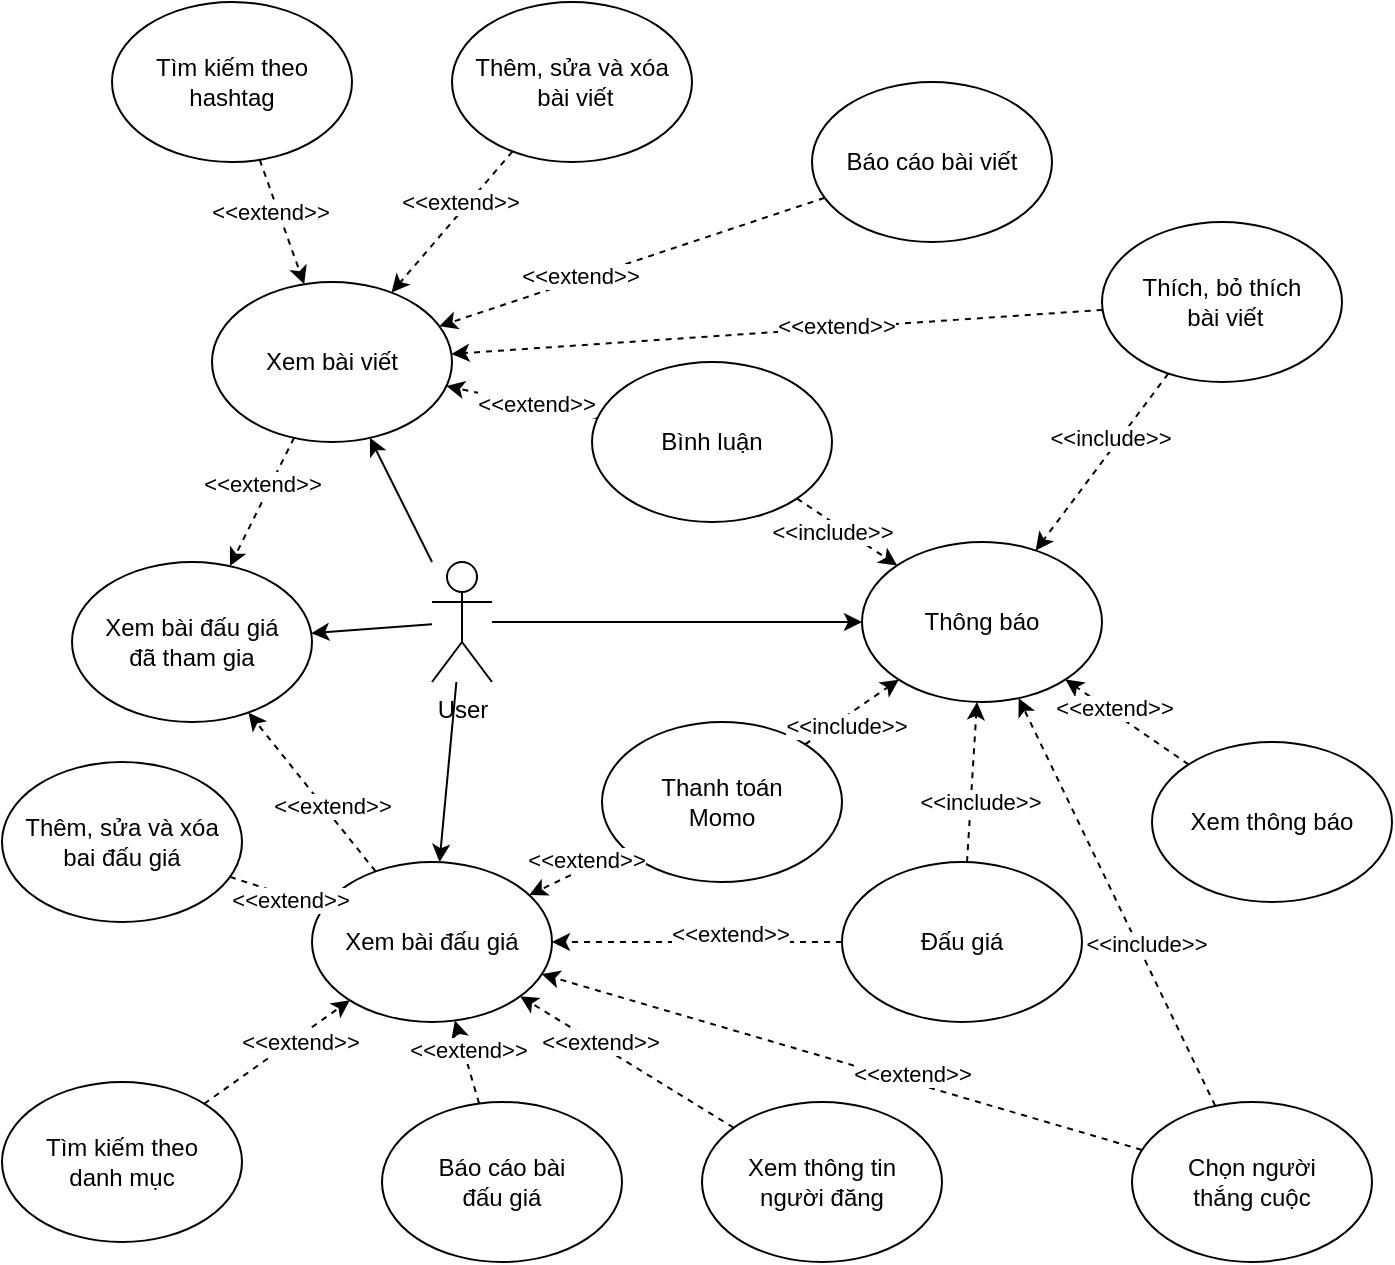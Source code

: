 <mxfile version="18.0.1" type="github">
  <diagram id="JFRZ8dj194rRN1XpNp-m" name="Page-1">
    <mxGraphModel dx="992" dy="667" grid="1" gridSize="10" guides="1" tooltips="1" connect="1" arrows="1" fold="1" page="1" pageScale="1" pageWidth="850" pageHeight="1100" math="0" shadow="0">
      <root>
        <mxCell id="0" />
        <mxCell id="1" parent="0" />
        <mxCell id="BhaXQfzk9UI3LimtLr83-48" style="edgeStyle=none;rounded=0;orthogonalLoop=1;jettySize=auto;html=1;" edge="1" parent="1" source="BhaXQfzk9UI3LimtLr83-1" target="BhaXQfzk9UI3LimtLr83-46">
          <mxGeometry relative="1" as="geometry" />
        </mxCell>
        <mxCell id="BhaXQfzk9UI3LimtLr83-49" style="edgeStyle=none;rounded=0;orthogonalLoop=1;jettySize=auto;html=1;" edge="1" parent="1" source="BhaXQfzk9UI3LimtLr83-1" target="BhaXQfzk9UI3LimtLr83-3">
          <mxGeometry relative="1" as="geometry" />
        </mxCell>
        <mxCell id="BhaXQfzk9UI3LimtLr83-50" style="edgeStyle=none;rounded=0;orthogonalLoop=1;jettySize=auto;html=1;" edge="1" parent="1" source="BhaXQfzk9UI3LimtLr83-1" target="BhaXQfzk9UI3LimtLr83-38">
          <mxGeometry relative="1" as="geometry" />
        </mxCell>
        <mxCell id="BhaXQfzk9UI3LimtLr83-51" style="edgeStyle=none;rounded=0;orthogonalLoop=1;jettySize=auto;html=1;" edge="1" parent="1" source="BhaXQfzk9UI3LimtLr83-1" target="BhaXQfzk9UI3LimtLr83-13">
          <mxGeometry relative="1" as="geometry" />
        </mxCell>
        <mxCell id="BhaXQfzk9UI3LimtLr83-1" value="User" style="shape=umlActor;verticalLabelPosition=bottom;verticalAlign=top;html=1;outlineConnect=0;" vertex="1" parent="1">
          <mxGeometry x="275" y="380" width="30" height="60" as="geometry" />
        </mxCell>
        <mxCell id="BhaXQfzk9UI3LimtLr83-3" value="Xem bài viết" style="ellipse;whiteSpace=wrap;html=1;" vertex="1" parent="1">
          <mxGeometry x="165" y="240" width="120" height="80" as="geometry" />
        </mxCell>
        <mxCell id="BhaXQfzk9UI3LimtLr83-7" style="rounded=0;orthogonalLoop=1;jettySize=auto;html=1;dashed=1;" edge="1" parent="1" source="BhaXQfzk9UI3LimtLr83-4" target="BhaXQfzk9UI3LimtLr83-3">
          <mxGeometry relative="1" as="geometry" />
        </mxCell>
        <mxCell id="BhaXQfzk9UI3LimtLr83-9" value="&amp;lt;&amp;lt;extend&amp;gt;&amp;gt;" style="edgeLabel;html=1;align=center;verticalAlign=middle;resizable=0;points=[];" vertex="1" connectable="0" parent="BhaXQfzk9UI3LimtLr83-7">
          <mxGeometry x="-0.222" y="-4" relative="1" as="geometry">
            <mxPoint as="offset" />
          </mxGeometry>
        </mxCell>
        <mxCell id="BhaXQfzk9UI3LimtLr83-4" value="Thêm, sửa và xóa&lt;br&gt;&amp;nbsp;bài viết" style="ellipse;whiteSpace=wrap;html=1;" vertex="1" parent="1">
          <mxGeometry x="285" y="100" width="120" height="80" as="geometry" />
        </mxCell>
        <mxCell id="BhaXQfzk9UI3LimtLr83-8" style="rounded=0;orthogonalLoop=1;jettySize=auto;html=1;dashed=1;" edge="1" parent="1" source="BhaXQfzk9UI3LimtLr83-5" target="BhaXQfzk9UI3LimtLr83-3">
          <mxGeometry relative="1" as="geometry" />
        </mxCell>
        <mxCell id="BhaXQfzk9UI3LimtLr83-12" value="&amp;lt;&amp;lt;extend&amp;gt;&amp;gt;" style="edgeLabel;html=1;align=center;verticalAlign=middle;resizable=0;points=[];" vertex="1" connectable="0" parent="BhaXQfzk9UI3LimtLr83-8">
          <mxGeometry x="0.271" y="-2" relative="1" as="geometry">
            <mxPoint as="offset" />
          </mxGeometry>
        </mxCell>
        <mxCell id="BhaXQfzk9UI3LimtLr83-5" value="Báo cáo bài viết" style="ellipse;whiteSpace=wrap;html=1;" vertex="1" parent="1">
          <mxGeometry x="465" y="140" width="120" height="80" as="geometry" />
        </mxCell>
        <mxCell id="BhaXQfzk9UI3LimtLr83-13" value="Xem bài đấu giá" style="ellipse;whiteSpace=wrap;html=1;" vertex="1" parent="1">
          <mxGeometry x="215" y="530" width="120" height="80" as="geometry" />
        </mxCell>
        <mxCell id="BhaXQfzk9UI3LimtLr83-14" style="rounded=0;orthogonalLoop=1;jettySize=auto;html=1;dashed=1;" edge="1" source="BhaXQfzk9UI3LimtLr83-16" target="BhaXQfzk9UI3LimtLr83-13" parent="1">
          <mxGeometry relative="1" as="geometry" />
        </mxCell>
        <mxCell id="BhaXQfzk9UI3LimtLr83-15" value="&amp;lt;&amp;lt;extend&amp;gt;&amp;gt;" style="edgeLabel;html=1;align=center;verticalAlign=middle;resizable=0;points=[];" vertex="1" connectable="0" parent="BhaXQfzk9UI3LimtLr83-14">
          <mxGeometry x="-0.222" y="-4" relative="1" as="geometry">
            <mxPoint as="offset" />
          </mxGeometry>
        </mxCell>
        <mxCell id="BhaXQfzk9UI3LimtLr83-16" value="Đấu giá" style="ellipse;whiteSpace=wrap;html=1;" vertex="1" parent="1">
          <mxGeometry x="480" y="530" width="120" height="80" as="geometry" />
        </mxCell>
        <mxCell id="BhaXQfzk9UI3LimtLr83-17" style="rounded=0;orthogonalLoop=1;jettySize=auto;html=1;dashed=1;" edge="1" source="BhaXQfzk9UI3LimtLr83-19" target="BhaXQfzk9UI3LimtLr83-13" parent="1">
          <mxGeometry relative="1" as="geometry">
            <mxPoint x="289.171" y="671.417" as="sourcePoint" />
          </mxGeometry>
        </mxCell>
        <mxCell id="BhaXQfzk9UI3LimtLr83-18" value="&amp;lt;&amp;lt;extend&amp;gt;&amp;gt;" style="edgeLabel;html=1;align=center;verticalAlign=middle;resizable=0;points=[];" vertex="1" connectable="0" parent="BhaXQfzk9UI3LimtLr83-17">
          <mxGeometry x="0.271" y="-2" relative="1" as="geometry">
            <mxPoint as="offset" />
          </mxGeometry>
        </mxCell>
        <mxCell id="BhaXQfzk9UI3LimtLr83-19" value="Báo cáo bài &lt;br&gt;đấu giá" style="ellipse;whiteSpace=wrap;html=1;" vertex="1" parent="1">
          <mxGeometry x="250" y="650" width="120" height="80" as="geometry" />
        </mxCell>
        <mxCell id="BhaXQfzk9UI3LimtLr83-22" style="edgeStyle=none;rounded=0;orthogonalLoop=1;jettySize=auto;html=1;dashed=1;" edge="1" parent="1" source="BhaXQfzk9UI3LimtLr83-20" target="BhaXQfzk9UI3LimtLr83-3">
          <mxGeometry relative="1" as="geometry" />
        </mxCell>
        <mxCell id="BhaXQfzk9UI3LimtLr83-23" value="&amp;lt;&amp;lt;extend&amp;gt;&amp;gt;" style="edgeLabel;html=1;align=center;verticalAlign=middle;resizable=0;points=[];" vertex="1" connectable="0" parent="BhaXQfzk9UI3LimtLr83-22">
          <mxGeometry x="-0.182" y="-1" relative="1" as="geometry">
            <mxPoint as="offset" />
          </mxGeometry>
        </mxCell>
        <mxCell id="BhaXQfzk9UI3LimtLr83-20" value="Thích, bỏ thích&lt;br&gt;&amp;nbsp;bài viết" style="ellipse;whiteSpace=wrap;html=1;" vertex="1" parent="1">
          <mxGeometry x="610" y="210" width="120" height="80" as="geometry" />
        </mxCell>
        <mxCell id="BhaXQfzk9UI3LimtLr83-21" value="Bình luận" style="ellipse;whiteSpace=wrap;html=1;" vertex="1" parent="1">
          <mxGeometry x="355" y="280" width="120" height="80" as="geometry" />
        </mxCell>
        <mxCell id="BhaXQfzk9UI3LimtLr83-24" style="edgeStyle=none;rounded=0;orthogonalLoop=1;jettySize=auto;html=1;dashed=1;" edge="1" parent="1" source="BhaXQfzk9UI3LimtLr83-21" target="BhaXQfzk9UI3LimtLr83-3">
          <mxGeometry relative="1" as="geometry">
            <mxPoint x="537.318" y="271.012" as="sourcePoint" />
            <mxPoint x="442.684" y="288.994" as="targetPoint" />
          </mxGeometry>
        </mxCell>
        <mxCell id="BhaXQfzk9UI3LimtLr83-25" value="&amp;lt;&amp;lt;extend&amp;gt;&amp;gt;" style="edgeLabel;html=1;align=center;verticalAlign=middle;resizable=0;points=[];" vertex="1" connectable="0" parent="BhaXQfzk9UI3LimtLr83-24">
          <mxGeometry x="-0.182" y="-1" relative="1" as="geometry">
            <mxPoint as="offset" />
          </mxGeometry>
        </mxCell>
        <mxCell id="BhaXQfzk9UI3LimtLr83-26" style="rounded=0;orthogonalLoop=1;jettySize=auto;html=1;dashed=1;" edge="1" source="BhaXQfzk9UI3LimtLr83-28" parent="1" target="BhaXQfzk9UI3LimtLr83-13">
          <mxGeometry relative="1" as="geometry">
            <mxPoint x="225.003" y="600.004" as="targetPoint" />
          </mxGeometry>
        </mxCell>
        <mxCell id="BhaXQfzk9UI3LimtLr83-27" value="&amp;lt;&amp;lt;extend&amp;gt;&amp;gt;" style="edgeLabel;html=1;align=center;verticalAlign=middle;resizable=0;points=[];" vertex="1" connectable="0" parent="BhaXQfzk9UI3LimtLr83-26">
          <mxGeometry x="-0.222" y="-4" relative="1" as="geometry">
            <mxPoint as="offset" />
          </mxGeometry>
        </mxCell>
        <mxCell id="BhaXQfzk9UI3LimtLr83-28" value="Chọn người&lt;br&gt;thắng cuộc" style="ellipse;whiteSpace=wrap;html=1;" vertex="1" parent="1">
          <mxGeometry x="625" y="650" width="120" height="80" as="geometry" />
        </mxCell>
        <mxCell id="BhaXQfzk9UI3LimtLr83-29" value="Thanh toán&lt;br&gt;Momo" style="ellipse;whiteSpace=wrap;html=1;" vertex="1" parent="1">
          <mxGeometry x="360" y="460" width="120" height="80" as="geometry" />
        </mxCell>
        <mxCell id="BhaXQfzk9UI3LimtLr83-30" style="rounded=0;orthogonalLoop=1;jettySize=auto;html=1;dashed=1;" edge="1" source="BhaXQfzk9UI3LimtLr83-29" parent="1" target="BhaXQfzk9UI3LimtLr83-13">
          <mxGeometry relative="1" as="geometry">
            <mxPoint x="256.746" y="480.0" as="targetPoint" />
          </mxGeometry>
        </mxCell>
        <mxCell id="BhaXQfzk9UI3LimtLr83-31" value="&amp;lt;&amp;lt;extend&amp;gt;&amp;gt;" style="edgeLabel;html=1;align=center;verticalAlign=middle;resizable=0;points=[];" vertex="1" connectable="0" parent="BhaXQfzk9UI3LimtLr83-30">
          <mxGeometry x="-0.222" y="-4" relative="1" as="geometry">
            <mxPoint as="offset" />
          </mxGeometry>
        </mxCell>
        <mxCell id="BhaXQfzk9UI3LimtLr83-32" value="Tìm kiếm theo&lt;br&gt;hashtag" style="ellipse;whiteSpace=wrap;html=1;" vertex="1" parent="1">
          <mxGeometry x="115" y="100" width="120" height="80" as="geometry" />
        </mxCell>
        <mxCell id="BhaXQfzk9UI3LimtLr83-33" style="rounded=0;orthogonalLoop=1;jettySize=auto;html=1;dashed=1;" edge="1" source="BhaXQfzk9UI3LimtLr83-32" parent="1" target="BhaXQfzk9UI3LimtLr83-3">
          <mxGeometry relative="1" as="geometry">
            <mxPoint x="215" y="250" as="targetPoint" />
          </mxGeometry>
        </mxCell>
        <mxCell id="BhaXQfzk9UI3LimtLr83-34" value="&amp;lt;&amp;lt;extend&amp;gt;&amp;gt;" style="edgeLabel;html=1;align=center;verticalAlign=middle;resizable=0;points=[];" vertex="1" connectable="0" parent="BhaXQfzk9UI3LimtLr83-33">
          <mxGeometry x="-0.222" y="-4" relative="1" as="geometry">
            <mxPoint as="offset" />
          </mxGeometry>
        </mxCell>
        <mxCell id="BhaXQfzk9UI3LimtLr83-35" value="Tìm kiếm theo&lt;br&gt;danh mục" style="ellipse;whiteSpace=wrap;html=1;" vertex="1" parent="1">
          <mxGeometry x="60" y="640" width="120" height="80" as="geometry" />
        </mxCell>
        <mxCell id="BhaXQfzk9UI3LimtLr83-36" style="rounded=0;orthogonalLoop=1;jettySize=auto;html=1;dashed=1;" edge="1" parent="1" source="BhaXQfzk9UI3LimtLr83-35" target="BhaXQfzk9UI3LimtLr83-13">
          <mxGeometry relative="1" as="geometry">
            <mxPoint x="175.044" y="672.298" as="sourcePoint" />
            <mxPoint x="477.426" y="520.004" as="targetPoint" />
          </mxGeometry>
        </mxCell>
        <mxCell id="BhaXQfzk9UI3LimtLr83-37" value="&amp;lt;&amp;lt;extend&amp;gt;&amp;gt;" style="edgeLabel;html=1;align=center;verticalAlign=middle;resizable=0;points=[];" vertex="1" connectable="0" parent="BhaXQfzk9UI3LimtLr83-36">
          <mxGeometry x="0.271" y="-2" relative="1" as="geometry">
            <mxPoint as="offset" />
          </mxGeometry>
        </mxCell>
        <mxCell id="BhaXQfzk9UI3LimtLr83-38" value="Thông báo" style="ellipse;whiteSpace=wrap;html=1;" vertex="1" parent="1">
          <mxGeometry x="490" y="370" width="120" height="80" as="geometry" />
        </mxCell>
        <mxCell id="BhaXQfzk9UI3LimtLr83-39" value="Xem thông báo" style="ellipse;whiteSpace=wrap;html=1;" vertex="1" parent="1">
          <mxGeometry x="635" y="470" width="120" height="80" as="geometry" />
        </mxCell>
        <mxCell id="BhaXQfzk9UI3LimtLr83-41" style="rounded=0;orthogonalLoop=1;jettySize=auto;html=1;dashed=1;" edge="1" parent="1" source="BhaXQfzk9UI3LimtLr83-39" target="BhaXQfzk9UI3LimtLr83-38">
          <mxGeometry relative="1" as="geometry">
            <mxPoint x="652.999" y="640.046" as="sourcePoint" />
            <mxPoint x="446.887" y="560.085" as="targetPoint" />
          </mxGeometry>
        </mxCell>
        <mxCell id="BhaXQfzk9UI3LimtLr83-42" value="&amp;lt;&amp;lt;extend&amp;gt;&amp;gt;" style="edgeLabel;html=1;align=center;verticalAlign=middle;resizable=0;points=[];" vertex="1" connectable="0" parent="BhaXQfzk9UI3LimtLr83-41">
          <mxGeometry x="0.271" y="-2" relative="1" as="geometry">
            <mxPoint as="offset" />
          </mxGeometry>
        </mxCell>
        <mxCell id="BhaXQfzk9UI3LimtLr83-43" value="Xem thông tin&lt;br&gt;người đăng" style="ellipse;whiteSpace=wrap;html=1;" vertex="1" parent="1">
          <mxGeometry x="410" y="650" width="120" height="80" as="geometry" />
        </mxCell>
        <mxCell id="BhaXQfzk9UI3LimtLr83-44" style="rounded=0;orthogonalLoop=1;jettySize=auto;html=1;dashed=1;" edge="1" parent="1" source="BhaXQfzk9UI3LimtLr83-43" target="BhaXQfzk9UI3LimtLr83-13">
          <mxGeometry relative="1" as="geometry">
            <mxPoint x="325.232" y="685.27" as="sourcePoint" />
            <mxPoint x="264.768" y="614.73" as="targetPoint" />
          </mxGeometry>
        </mxCell>
        <mxCell id="BhaXQfzk9UI3LimtLr83-45" value="&amp;lt;&amp;lt;extend&amp;gt;&amp;gt;" style="edgeLabel;html=1;align=center;verticalAlign=middle;resizable=0;points=[];" vertex="1" connectable="0" parent="BhaXQfzk9UI3LimtLr83-44">
          <mxGeometry x="0.271" y="-2" relative="1" as="geometry">
            <mxPoint as="offset" />
          </mxGeometry>
        </mxCell>
        <mxCell id="BhaXQfzk9UI3LimtLr83-46" value="Xem bài đấu giá&lt;br&gt;đã tham gia" style="ellipse;whiteSpace=wrap;html=1;" vertex="1" parent="1">
          <mxGeometry x="95" y="380" width="120" height="80" as="geometry" />
        </mxCell>
        <mxCell id="BhaXQfzk9UI3LimtLr83-52" style="rounded=0;orthogonalLoop=1;jettySize=auto;html=1;dashed=1;" edge="1" parent="1" source="BhaXQfzk9UI3LimtLr83-28" target="BhaXQfzk9UI3LimtLr83-38">
          <mxGeometry relative="1" as="geometry">
            <mxPoint x="662.32" y="868.587" as="sourcePoint" />
            <mxPoint x="387.682" y="790.0" as="targetPoint" />
          </mxGeometry>
        </mxCell>
        <mxCell id="BhaXQfzk9UI3LimtLr83-53" value="&amp;lt;&amp;lt;include&amp;gt;&amp;gt;" style="edgeLabel;html=1;align=center;verticalAlign=middle;resizable=0;points=[];" vertex="1" connectable="0" parent="BhaXQfzk9UI3LimtLr83-52">
          <mxGeometry x="-0.222" y="-4" relative="1" as="geometry">
            <mxPoint as="offset" />
          </mxGeometry>
        </mxCell>
        <mxCell id="BhaXQfzk9UI3LimtLr83-54" style="rounded=0;orthogonalLoop=1;jettySize=auto;html=1;dashed=1;" edge="1" parent="1" source="BhaXQfzk9UI3LimtLr83-20" target="BhaXQfzk9UI3LimtLr83-38">
          <mxGeometry relative="1" as="geometry">
            <mxPoint x="661.805" y="631.884" as="sourcePoint" />
            <mxPoint x="578.315" y="458.091" as="targetPoint" />
          </mxGeometry>
        </mxCell>
        <mxCell id="BhaXQfzk9UI3LimtLr83-55" value="&amp;lt;&amp;lt;include&amp;gt;&amp;gt;" style="edgeLabel;html=1;align=center;verticalAlign=middle;resizable=0;points=[];" vertex="1" connectable="0" parent="BhaXQfzk9UI3LimtLr83-54">
          <mxGeometry x="-0.222" y="-4" relative="1" as="geometry">
            <mxPoint as="offset" />
          </mxGeometry>
        </mxCell>
        <mxCell id="BhaXQfzk9UI3LimtLr83-56" style="rounded=0;orthogonalLoop=1;jettySize=auto;html=1;dashed=1;" edge="1" parent="1" source="BhaXQfzk9UI3LimtLr83-21" target="BhaXQfzk9UI3LimtLr83-38">
          <mxGeometry relative="1" as="geometry">
            <mxPoint x="592.417" y="319.11" as="sourcePoint" />
            <mxPoint x="572.397" y="380.863" as="targetPoint" />
          </mxGeometry>
        </mxCell>
        <mxCell id="BhaXQfzk9UI3LimtLr83-57" value="&amp;lt;&amp;lt;include&amp;gt;&amp;gt;" style="edgeLabel;html=1;align=center;verticalAlign=middle;resizable=0;points=[];" vertex="1" connectable="0" parent="BhaXQfzk9UI3LimtLr83-56">
          <mxGeometry x="-0.222" y="-4" relative="1" as="geometry">
            <mxPoint as="offset" />
          </mxGeometry>
        </mxCell>
        <mxCell id="BhaXQfzk9UI3LimtLr83-58" style="rounded=0;orthogonalLoop=1;jettySize=auto;html=1;dashed=1;" edge="1" parent="1" source="BhaXQfzk9UI3LimtLr83-29" target="BhaXQfzk9UI3LimtLr83-38">
          <mxGeometry relative="1" as="geometry">
            <mxPoint x="472.31" y="374.601" as="sourcePoint" />
            <mxPoint x="512.557" y="395.513" as="targetPoint" />
          </mxGeometry>
        </mxCell>
        <mxCell id="BhaXQfzk9UI3LimtLr83-59" value="&amp;lt;&amp;lt;include&amp;gt;&amp;gt;" style="edgeLabel;html=1;align=center;verticalAlign=middle;resizable=0;points=[];" vertex="1" connectable="0" parent="BhaXQfzk9UI3LimtLr83-58">
          <mxGeometry x="-0.222" y="-4" relative="1" as="geometry">
            <mxPoint as="offset" />
          </mxGeometry>
        </mxCell>
        <mxCell id="BhaXQfzk9UI3LimtLr83-60" style="rounded=0;orthogonalLoop=1;jettySize=auto;html=1;dashed=1;" edge="1" parent="1" source="BhaXQfzk9UI3LimtLr83-16" target="BhaXQfzk9UI3LimtLr83-38">
          <mxGeometry relative="1" as="geometry">
            <mxPoint x="469.857" y="473.434" as="sourcePoint" />
            <mxPoint x="515.187" y="446.598" as="targetPoint" />
          </mxGeometry>
        </mxCell>
        <mxCell id="BhaXQfzk9UI3LimtLr83-61" value="&amp;lt;&amp;lt;include&amp;gt;&amp;gt;" style="edgeLabel;html=1;align=center;verticalAlign=middle;resizable=0;points=[];" vertex="1" connectable="0" parent="BhaXQfzk9UI3LimtLr83-60">
          <mxGeometry x="-0.222" y="-4" relative="1" as="geometry">
            <mxPoint as="offset" />
          </mxGeometry>
        </mxCell>
        <mxCell id="BhaXQfzk9UI3LimtLr83-63" style="rounded=0;orthogonalLoop=1;jettySize=auto;html=1;dashed=1;" edge="1" parent="1" source="BhaXQfzk9UI3LimtLr83-13" target="BhaXQfzk9UI3LimtLr83-46">
          <mxGeometry relative="1" as="geometry">
            <mxPoint x="105" y="520" as="sourcePoint" />
            <mxPoint x="303.34" y="541.684" as="targetPoint" />
          </mxGeometry>
        </mxCell>
        <mxCell id="BhaXQfzk9UI3LimtLr83-64" value="&amp;lt;&amp;lt;extend&amp;gt;&amp;gt;" style="edgeLabel;html=1;align=center;verticalAlign=middle;resizable=0;points=[];" vertex="1" connectable="0" parent="BhaXQfzk9UI3LimtLr83-63">
          <mxGeometry x="-0.222" y="-4" relative="1" as="geometry">
            <mxPoint as="offset" />
          </mxGeometry>
        </mxCell>
        <mxCell id="BhaXQfzk9UI3LimtLr83-66" style="rounded=0;orthogonalLoop=1;jettySize=auto;html=1;dashed=1;" edge="1" parent="1" source="BhaXQfzk9UI3LimtLr83-3" target="BhaXQfzk9UI3LimtLr83-46">
          <mxGeometry relative="1" as="geometry">
            <mxPoint x="225.864" y="523.379" as="sourcePoint" />
            <mxPoint x="188.869" y="466.699" as="targetPoint" />
          </mxGeometry>
        </mxCell>
        <mxCell id="BhaXQfzk9UI3LimtLr83-67" value="&amp;lt;&amp;lt;extend&amp;gt;&amp;gt;" style="edgeLabel;html=1;align=center;verticalAlign=middle;resizable=0;points=[];" vertex="1" connectable="0" parent="BhaXQfzk9UI3LimtLr83-66">
          <mxGeometry x="-0.222" y="-4" relative="1" as="geometry">
            <mxPoint as="offset" />
          </mxGeometry>
        </mxCell>
        <mxCell id="BhaXQfzk9UI3LimtLr83-68" value="Thêm, sửa và xóa&lt;br&gt;bai đấu giá" style="ellipse;whiteSpace=wrap;html=1;" vertex="1" parent="1">
          <mxGeometry x="60" y="480" width="120" height="80" as="geometry" />
        </mxCell>
        <mxCell id="BhaXQfzk9UI3LimtLr83-69" style="rounded=0;orthogonalLoop=1;jettySize=auto;html=1;dashed=1;" edge="1" parent="1" source="BhaXQfzk9UI3LimtLr83-68" target="BhaXQfzk9UI3LimtLr83-13">
          <mxGeometry relative="1" as="geometry">
            <mxPoint x="241.571" y="681.556" as="sourcePoint" />
            <mxPoint x="268.517" y="618.461" as="targetPoint" />
          </mxGeometry>
        </mxCell>
        <mxCell id="BhaXQfzk9UI3LimtLr83-70" value="&amp;lt;&amp;lt;extend&amp;gt;&amp;gt;" style="edgeLabel;html=1;align=center;verticalAlign=middle;resizable=0;points=[];" vertex="1" connectable="0" parent="BhaXQfzk9UI3LimtLr83-69">
          <mxGeometry x="0.271" y="-2" relative="1" as="geometry">
            <mxPoint as="offset" />
          </mxGeometry>
        </mxCell>
      </root>
    </mxGraphModel>
  </diagram>
</mxfile>
